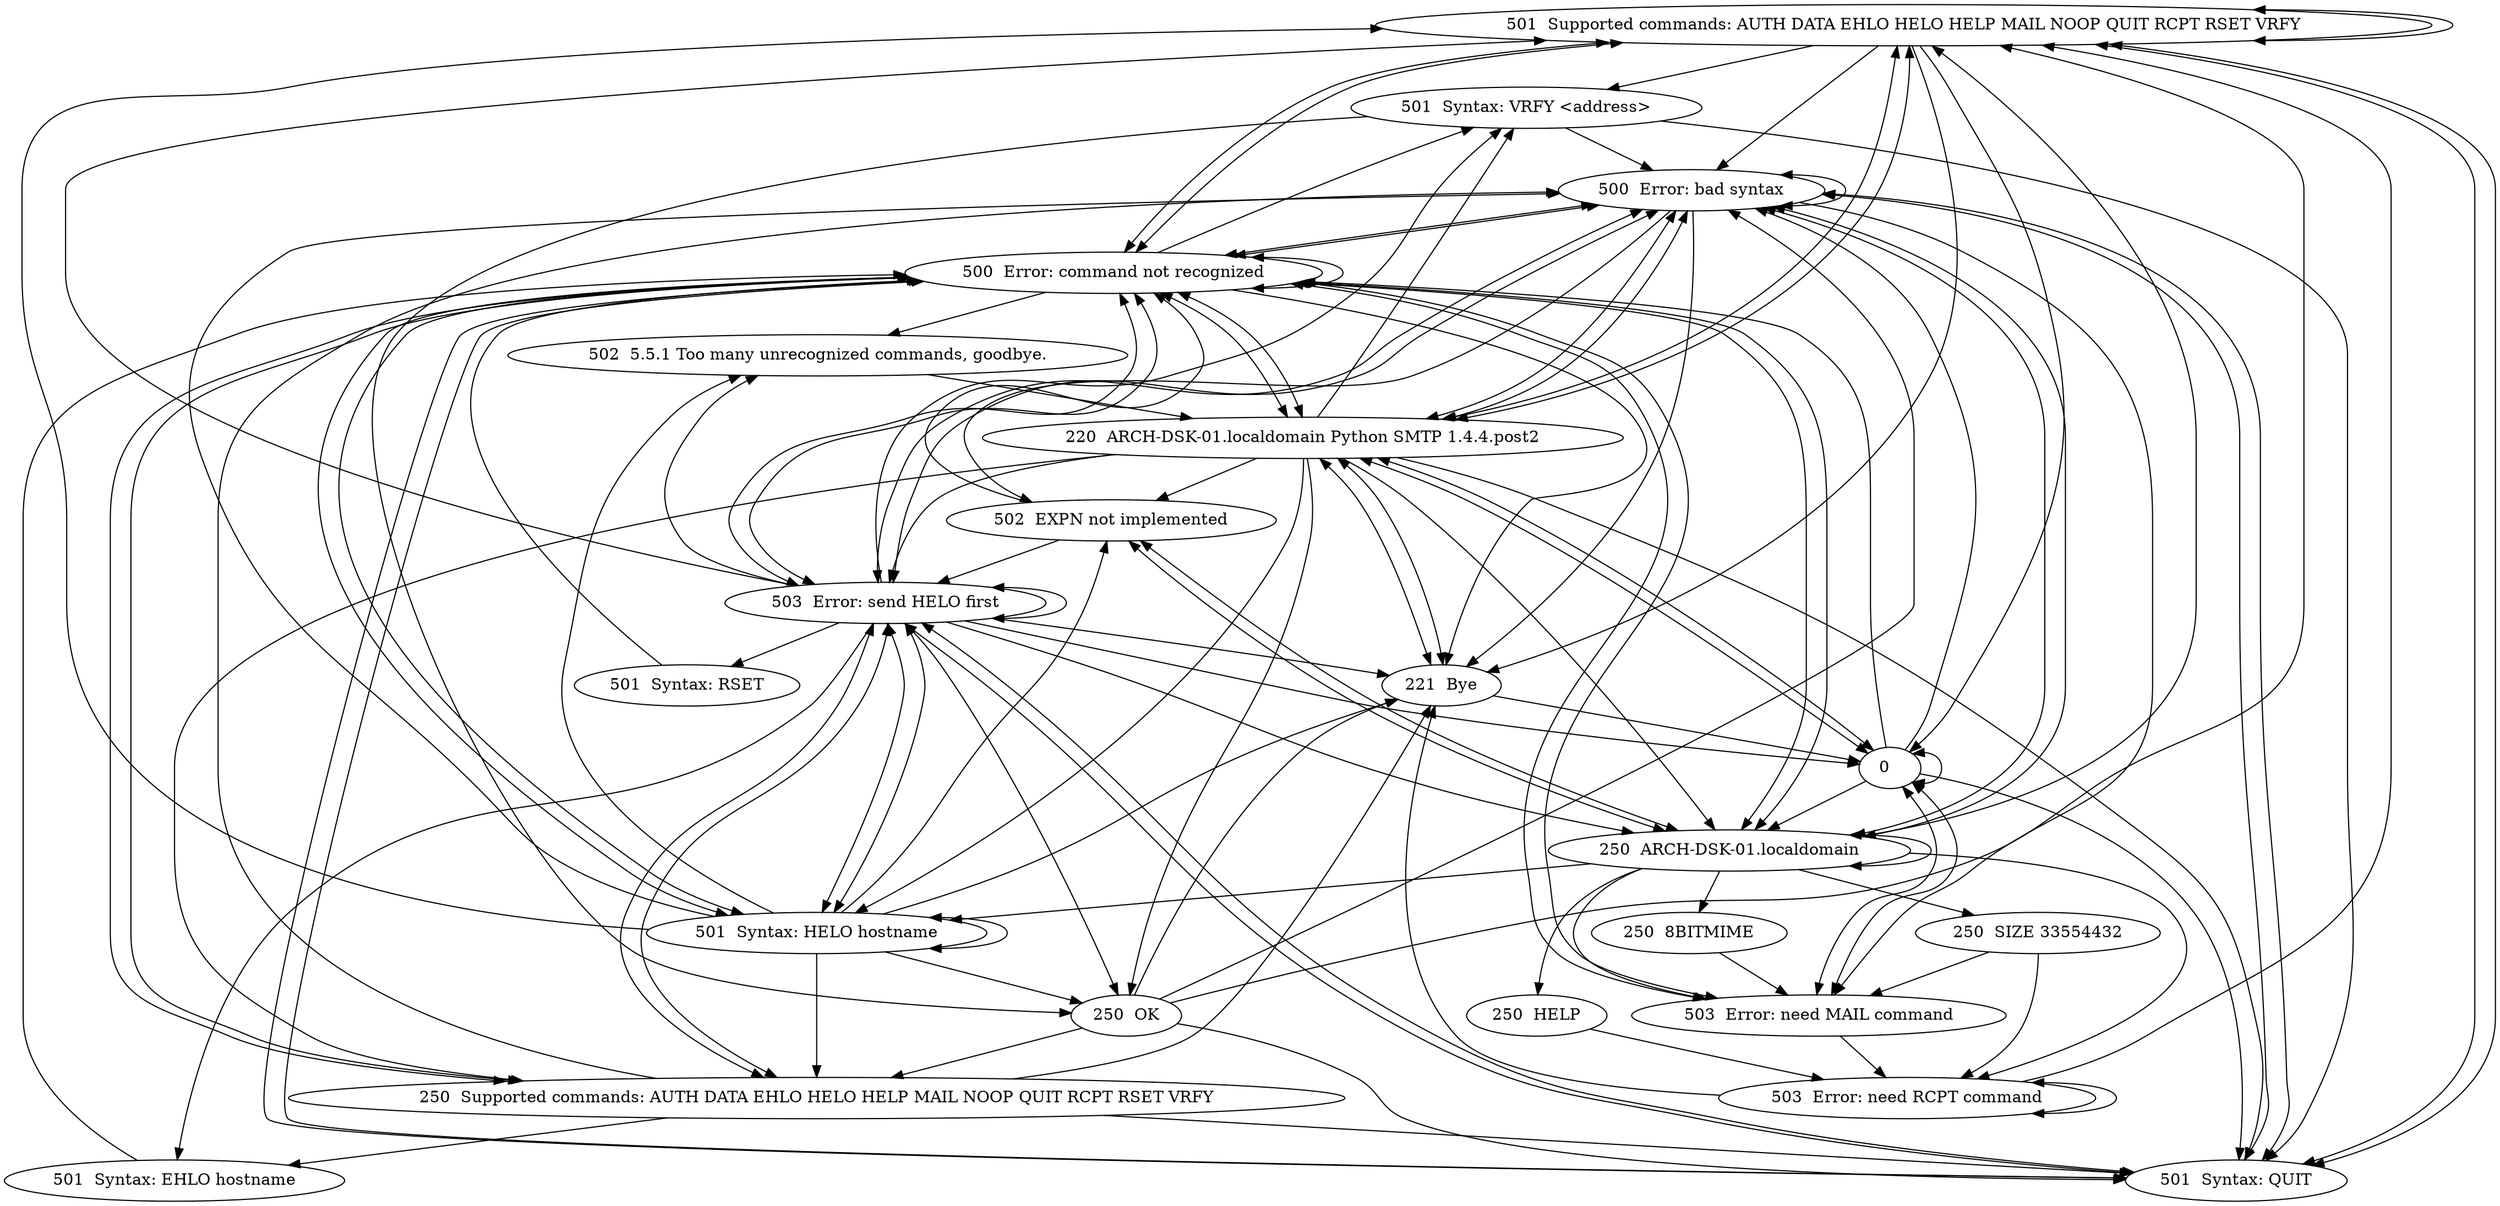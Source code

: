digraph state_graph {
    "501  Supported commands: AUTH DATA EHLO HELO HELP MAIL NOOP QUIT RCPT RSET VRFY" -> "501  Syntax: VRFY <address>"
    "500  Error: bad syntax" -> "500  Error: command not recognized" [dir="both"]
    "220  ARCH-DSK-01.localdomain Python SMTP 1.4.4.post2" -> "500  Error: bad syntax" [dir="both"]
    "250  OK" -> "501  Supported commands: AUTH DATA EHLO HELO HELP MAIL NOOP QUIT RCPT RSET VRFY"
    "250  Supported commands: AUTH DATA EHLO HELO HELP MAIL NOOP QUIT RCPT RSET VRFY" -> "501  Syntax: QUIT"
    "250  ARCH-DSK-01.localdomain" -> "250  8BITMIME"
    "501  Syntax: HELO hostname" -> "250  OK"
    "501  Syntax: HELO hostname" -> "250  Supported commands: AUTH DATA EHLO HELO HELP MAIL NOOP QUIT RCPT RSET VRFY"
    "501  Syntax: VRFY <address>" -> "501  Syntax: QUIT"
    "503  Error: need MAIL command" -> "0  " [dir="both"]
    "500  Error: command not recognized" -> "503  Error: need MAIL command" [dir="both"]
    "500  Error: command not recognized" -> "250  ARCH-DSK-01.localdomain" [dir="both"]
    "501  Syntax: HELO hostname" -> "503  Error: send HELO first" [dir="both"]
    "220  ARCH-DSK-01.localdomain Python SMTP 1.4.4.post2" -> "250  Supported commands: AUTH DATA EHLO HELO HELP MAIL NOOP QUIT RCPT RSET VRFY"
    "220  ARCH-DSK-01.localdomain Python SMTP 1.4.4.post2" -> "250  OK"
    "503  Error: send HELO first" -> "501  Syntax: HELO hostname" [dir="both"]
    "250  ARCH-DSK-01.localdomain" -> "501  Syntax: HELO hostname"
    "501  Syntax: HELO hostname" -> "500  Error: command not recognized" [dir="both"]
    "500  Error: command not recognized" -> "503  Error: send HELO first" [dir="both"]
    "501  Supported commands: AUTH DATA EHLO HELO HELP MAIL NOOP QUIT RCPT RSET VRFY" -> "501  Syntax: QUIT" [dir="both"]
    "503  Error: send HELO first" -> "250  OK"
    "250  HELP" -> "503  Error: need RCPT command"
    "503  Error: send HELO first" -> "500  Error: command not recognized" [dir="both"]
    "503  Error: need RCPT command" -> "501  Supported commands: AUTH DATA EHLO HELO HELP MAIL NOOP QUIT RCPT RSET VRFY"
    "503  Error: send HELO first" -> "501  Supported commands: AUTH DATA EHLO HELO HELP MAIL NOOP QUIT RCPT RSET VRFY"
    "250  ARCH-DSK-01.localdomain" -> "500  Error: command not recognized" [dir="both"]
    "250  Supported commands: AUTH DATA EHLO HELO HELP MAIL NOOP QUIT RCPT RSET VRFY" -> "503  Error: send HELO first" [dir="both"]
    "221  Bye" -> "0  "
    "501  Syntax: QUIT" -> "500  Error: bad syntax" [dir="both"]
    "500  Error: bad syntax" -> "250  ARCH-DSK-01.localdomain" [dir="both"]
    "250  Supported commands: AUTH DATA EHLO HELO HELP MAIL NOOP QUIT RCPT RSET VRFY" -> "501  Syntax: EHLO hostname"
    "220  ARCH-DSK-01.localdomain Python SMTP 1.4.4.post2" -> "501  Supported commands: AUTH DATA EHLO HELO HELP MAIL NOOP QUIT RCPT RSET VRFY" [dir="both"]
    "500  Error: bad syntax" -> "221  Bye"
    "0  " -> "503  Error: need MAIL command" [dir="both"]
    "250  ARCH-DSK-01.localdomain" -> "250  ARCH-DSK-01.localdomain" [dir="both"]
    "503  Error: send HELO first" -> "501  Syntax: RSET"
    "500  Error: command not recognized" -> "501  Syntax: QUIT" [dir="both"]
    "250  Supported commands: AUTH DATA EHLO HELO HELP MAIL NOOP QUIT RCPT RSET VRFY" -> "500  Error: command not recognized" [dir="both"]
    "503  Error: send HELO first" -> "250  ARCH-DSK-01.localdomain"
    "501  Supported commands: AUTH DATA EHLO HELO HELP MAIL NOOP QUIT RCPT RSET VRFY" -> "220  ARCH-DSK-01.localdomain Python SMTP 1.4.4.post2" [dir="both"]
    "221  Bye" -> "220  ARCH-DSK-01.localdomain Python SMTP 1.4.4.post2" [dir="both"]
    "0  " -> "220  ARCH-DSK-01.localdomain Python SMTP 1.4.4.post2" [dir="both"]
    "250  ARCH-DSK-01.localdomain" -> "503  Error: need MAIL command"
    "500  Error: command not recognized" -> "501  Supported commands: AUTH DATA EHLO HELO HELP MAIL NOOP QUIT RCPT RSET VRFY" [dir="both"]
    "503  Error: need MAIL command" -> "500  Error: command not recognized" [dir="both"]
    "0  " -> "0  " [dir="both"]
    "501  Syntax: HELO hostname" -> "501  Syntax: HELO hostname" [dir="both"]
    "501  Syntax: VRFY <address>" -> "250  OK"
    "220  ARCH-DSK-01.localdomain Python SMTP 1.4.4.post2" -> "503  Error: send HELO first"
    "250  ARCH-DSK-01.localdomain" -> "501  Supported commands: AUTH DATA EHLO HELO HELP MAIL NOOP QUIT RCPT RSET VRFY"
    "501  Syntax: VRFY <address>" -> "500  Error: bad syntax"
    "220  ARCH-DSK-01.localdomain Python SMTP 1.4.4.post2" -> "501  Syntax: QUIT"
    "500  Error: command not recognized" -> "250  Supported commands: AUTH DATA EHLO HELO HELP MAIL NOOP QUIT RCPT RSET VRFY" [dir="both"]
    "503  Error: send HELO first" -> "502  5.5.1 Too many unrecognized commands, goodbye."
    "500  Error: bad syntax" -> "500  Error: bad syntax" [dir="both"]
    "500  Error: bad syntax" -> "503  Error: need MAIL command"
    "503  Error: need RCPT command" -> "503  Error: need RCPT command" [dir="both"]
    "500  Error: command not recognized" -> "500  Error: bad syntax" [dir="both"]
    "250  ARCH-DSK-01.localdomain" -> "250  HELP"
    "500  Error: command not recognized" -> "502  5.5.1 Too many unrecognized commands, goodbye."
    "502  EXPN not implemented" -> "250  ARCH-DSK-01.localdomain" [dir="both"]
    "250  ARCH-DSK-01.localdomain" -> "503  Error: need RCPT command"
    "501  Supported commands: AUTH DATA EHLO HELO HELP MAIL NOOP QUIT RCPT RSET VRFY" -> "0  "
    "503  Error: send HELO first" -> "501  Syntax: QUIT" [dir="both"]
    "501  Syntax: QUIT" -> "503  Error: send HELO first" [dir="both"]
    "250  SIZE 33554432" -> "503  Error: need RCPT command"
    "250  8BITMIME" -> "503  Error: need MAIL command"
    "503  Error: send HELO first" -> "503  Error: send HELO first" [dir="both"]
    "250  Supported commands: AUTH DATA EHLO HELO HELP MAIL NOOP QUIT RCPT RSET VRFY" -> "500  Error: bad syntax"
    "501  Syntax: HELO hostname" -> "502  5.5.1 Too many unrecognized commands, goodbye."
    "0  " -> "501  Syntax: QUIT"
    "500  Error: bad syntax" -> "503  Error: send HELO first" [dir="both"]
    "503  Error: send HELO first" -> "221  Bye"
    "250  OK" -> "221  Bye"
    "501  Syntax: RSET" -> "500  Error: command not recognized"
    "500  Error: command not recognized" -> "500  Error: command not recognized" [dir="both"]
    "503  Error: send HELO first" -> "0  "
    "500  Error: command not recognized" -> "501  Syntax: VRFY <address>"
    "220  ARCH-DSK-01.localdomain Python SMTP 1.4.4.post2" -> "501  Syntax: VRFY <address>"
    "0  " -> "500  Error: bad syntax"
    "503  Error: need RCPT command" -> "221  Bye"
    "501  Supported commands: AUTH DATA EHLO HELO HELP MAIL NOOP QUIT RCPT RSET VRFY" -> "221  Bye"
    "220  ARCH-DSK-01.localdomain Python SMTP 1.4.4.post2" -> "0  " [dir="both"]
    "250  OK" -> "500  Error: bad syntax"
    "220  ARCH-DSK-01.localdomain Python SMTP 1.4.4.post2" -> "501  Syntax: HELO hostname"
    "250  ARCH-DSK-01.localdomain" -> "502  EXPN not implemented" [dir="both"]
    "501  Syntax: HELO hostname" -> "500  Error: bad syntax"
    "250  SIZE 33554432" -> "503  Error: need MAIL command"
    "220  ARCH-DSK-01.localdomain Python SMTP 1.4.4.post2" -> "250  ARCH-DSK-01.localdomain"
    "500  Error: command not recognized" -> "221  Bye"
    "501  Syntax: HELO hostname" -> "502  EXPN not implemented"
    "220  ARCH-DSK-01.localdomain Python SMTP 1.4.4.post2" -> "502  EXPN not implemented"
    "503  Error: send HELO first" -> "250  Supported commands: AUTH DATA EHLO HELO HELP MAIL NOOP QUIT RCPT RSET VRFY" [dir="both"]
    "250  Supported commands: AUTH DATA EHLO HELO HELP MAIL NOOP QUIT RCPT RSET VRFY" -> "221  Bye"
    "0  " -> "500  Error: command not recognized"
    "503  Error: need MAIL command" -> "503  Error: need RCPT command"
    "501  Supported commands: AUTH DATA EHLO HELO HELP MAIL NOOP QUIT RCPT RSET VRFY" -> "500  Error: bad syntax"
    "502  5.5.1 Too many unrecognized commands, goodbye." -> "220  ARCH-DSK-01.localdomain Python SMTP 1.4.4.post2"
    "500  Error: bad syntax" -> "502  EXPN not implemented"
    "250  ARCH-DSK-01.localdomain" -> "500  Error: bad syntax" [dir="both"]
    "500  Error: bad syntax" -> "220  ARCH-DSK-01.localdomain Python SMTP 1.4.4.post2" [dir="both"]
    "503  Error: send HELO first" -> "500  Error: bad syntax" [dir="both"]
    "501  Syntax: QUIT" -> "500  Error: command not recognized" [dir="both"]
    "500  Error: command not recognized" -> "220  ARCH-DSK-01.localdomain Python SMTP 1.4.4.post2" [dir="both"]
    "501  Syntax: QUIT" -> "501  Supported commands: AUTH DATA EHLO HELO HELP MAIL NOOP QUIT RCPT RSET VRFY" [dir="both"]
    "500  Error: command not recognized" -> "501  Syntax: HELO hostname" [dir="both"]
    "0  " -> "250  ARCH-DSK-01.localdomain"
    "502  EXPN not implemented" -> "500  Error: command not recognized"
    "501  Supported commands: AUTH DATA EHLO HELO HELP MAIL NOOP QUIT RCPT RSET VRFY" -> "500  Error: command not recognized" [dir="both"]
    "500  Error: bad syntax" -> "501  Syntax: QUIT" [dir="both"]
    "501  Syntax: HELO hostname" -> "221  Bye"
    "502  EXPN not implemented" -> "503  Error: send HELO first"
    "501  Syntax: HELO hostname" -> "501  Supported commands: AUTH DATA EHLO HELO HELP MAIL NOOP QUIT RCPT RSET VRFY"
    "503  Error: send HELO first" -> "501  Syntax: EHLO hostname"
    "220  ARCH-DSK-01.localdomain Python SMTP 1.4.4.post2" -> "500  Error: command not recognized" [dir="both"]
    "503  Error: send HELO first" -> "501  Syntax: VRFY <address>"
    "220  ARCH-DSK-01.localdomain Python SMTP 1.4.4.post2" -> "221  Bye" [dir="both"]
    "501  Supported commands: AUTH DATA EHLO HELO HELP MAIL NOOP QUIT RCPT RSET VRFY" -> "501  Supported commands: AUTH DATA EHLO HELO HELP MAIL NOOP QUIT RCPT RSET VRFY" [dir="both"]
    "501  Syntax: EHLO hostname" -> "500  Error: command not recognized"
    "250  OK" -> "501  Syntax: QUIT"
    "250  OK" -> "250  Supported commands: AUTH DATA EHLO HELO HELP MAIL NOOP QUIT RCPT RSET VRFY"
    "250  ARCH-DSK-01.localdomain" -> "250  SIZE 33554432"
}
